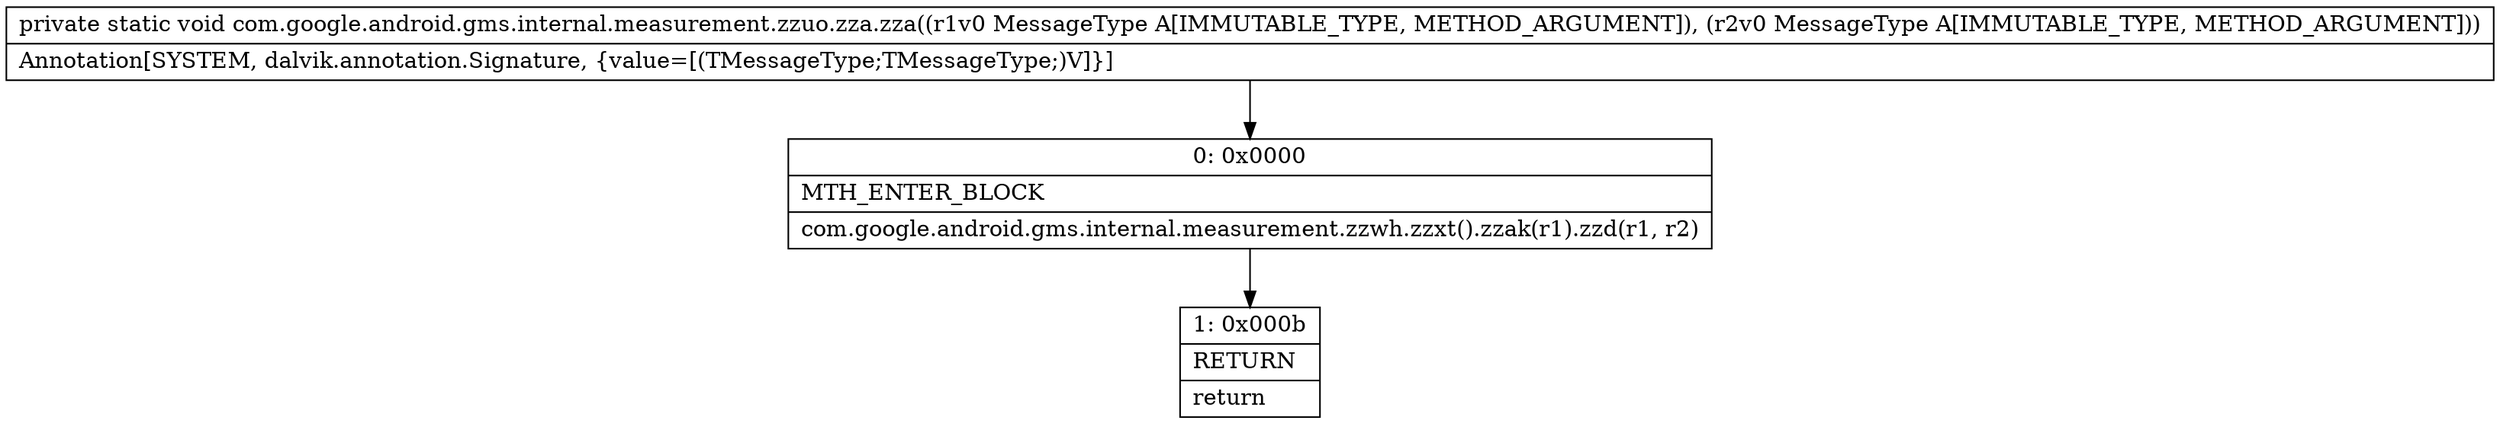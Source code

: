 digraph "CFG forcom.google.android.gms.internal.measurement.zzuo.zza.zza(Lcom\/google\/android\/gms\/internal\/measurement\/zzuo;Lcom\/google\/android\/gms\/internal\/measurement\/zzuo;)V" {
Node_0 [shape=record,label="{0\:\ 0x0000|MTH_ENTER_BLOCK\l|com.google.android.gms.internal.measurement.zzwh.zzxt().zzak(r1).zzd(r1, r2)\l}"];
Node_1 [shape=record,label="{1\:\ 0x000b|RETURN\l|return\l}"];
MethodNode[shape=record,label="{private static void com.google.android.gms.internal.measurement.zzuo.zza.zza((r1v0 MessageType A[IMMUTABLE_TYPE, METHOD_ARGUMENT]), (r2v0 MessageType A[IMMUTABLE_TYPE, METHOD_ARGUMENT]))  | Annotation[SYSTEM, dalvik.annotation.Signature, \{value=[(TMessageType;TMessageType;)V]\}]\l}"];
MethodNode -> Node_0;
Node_0 -> Node_1;
}

